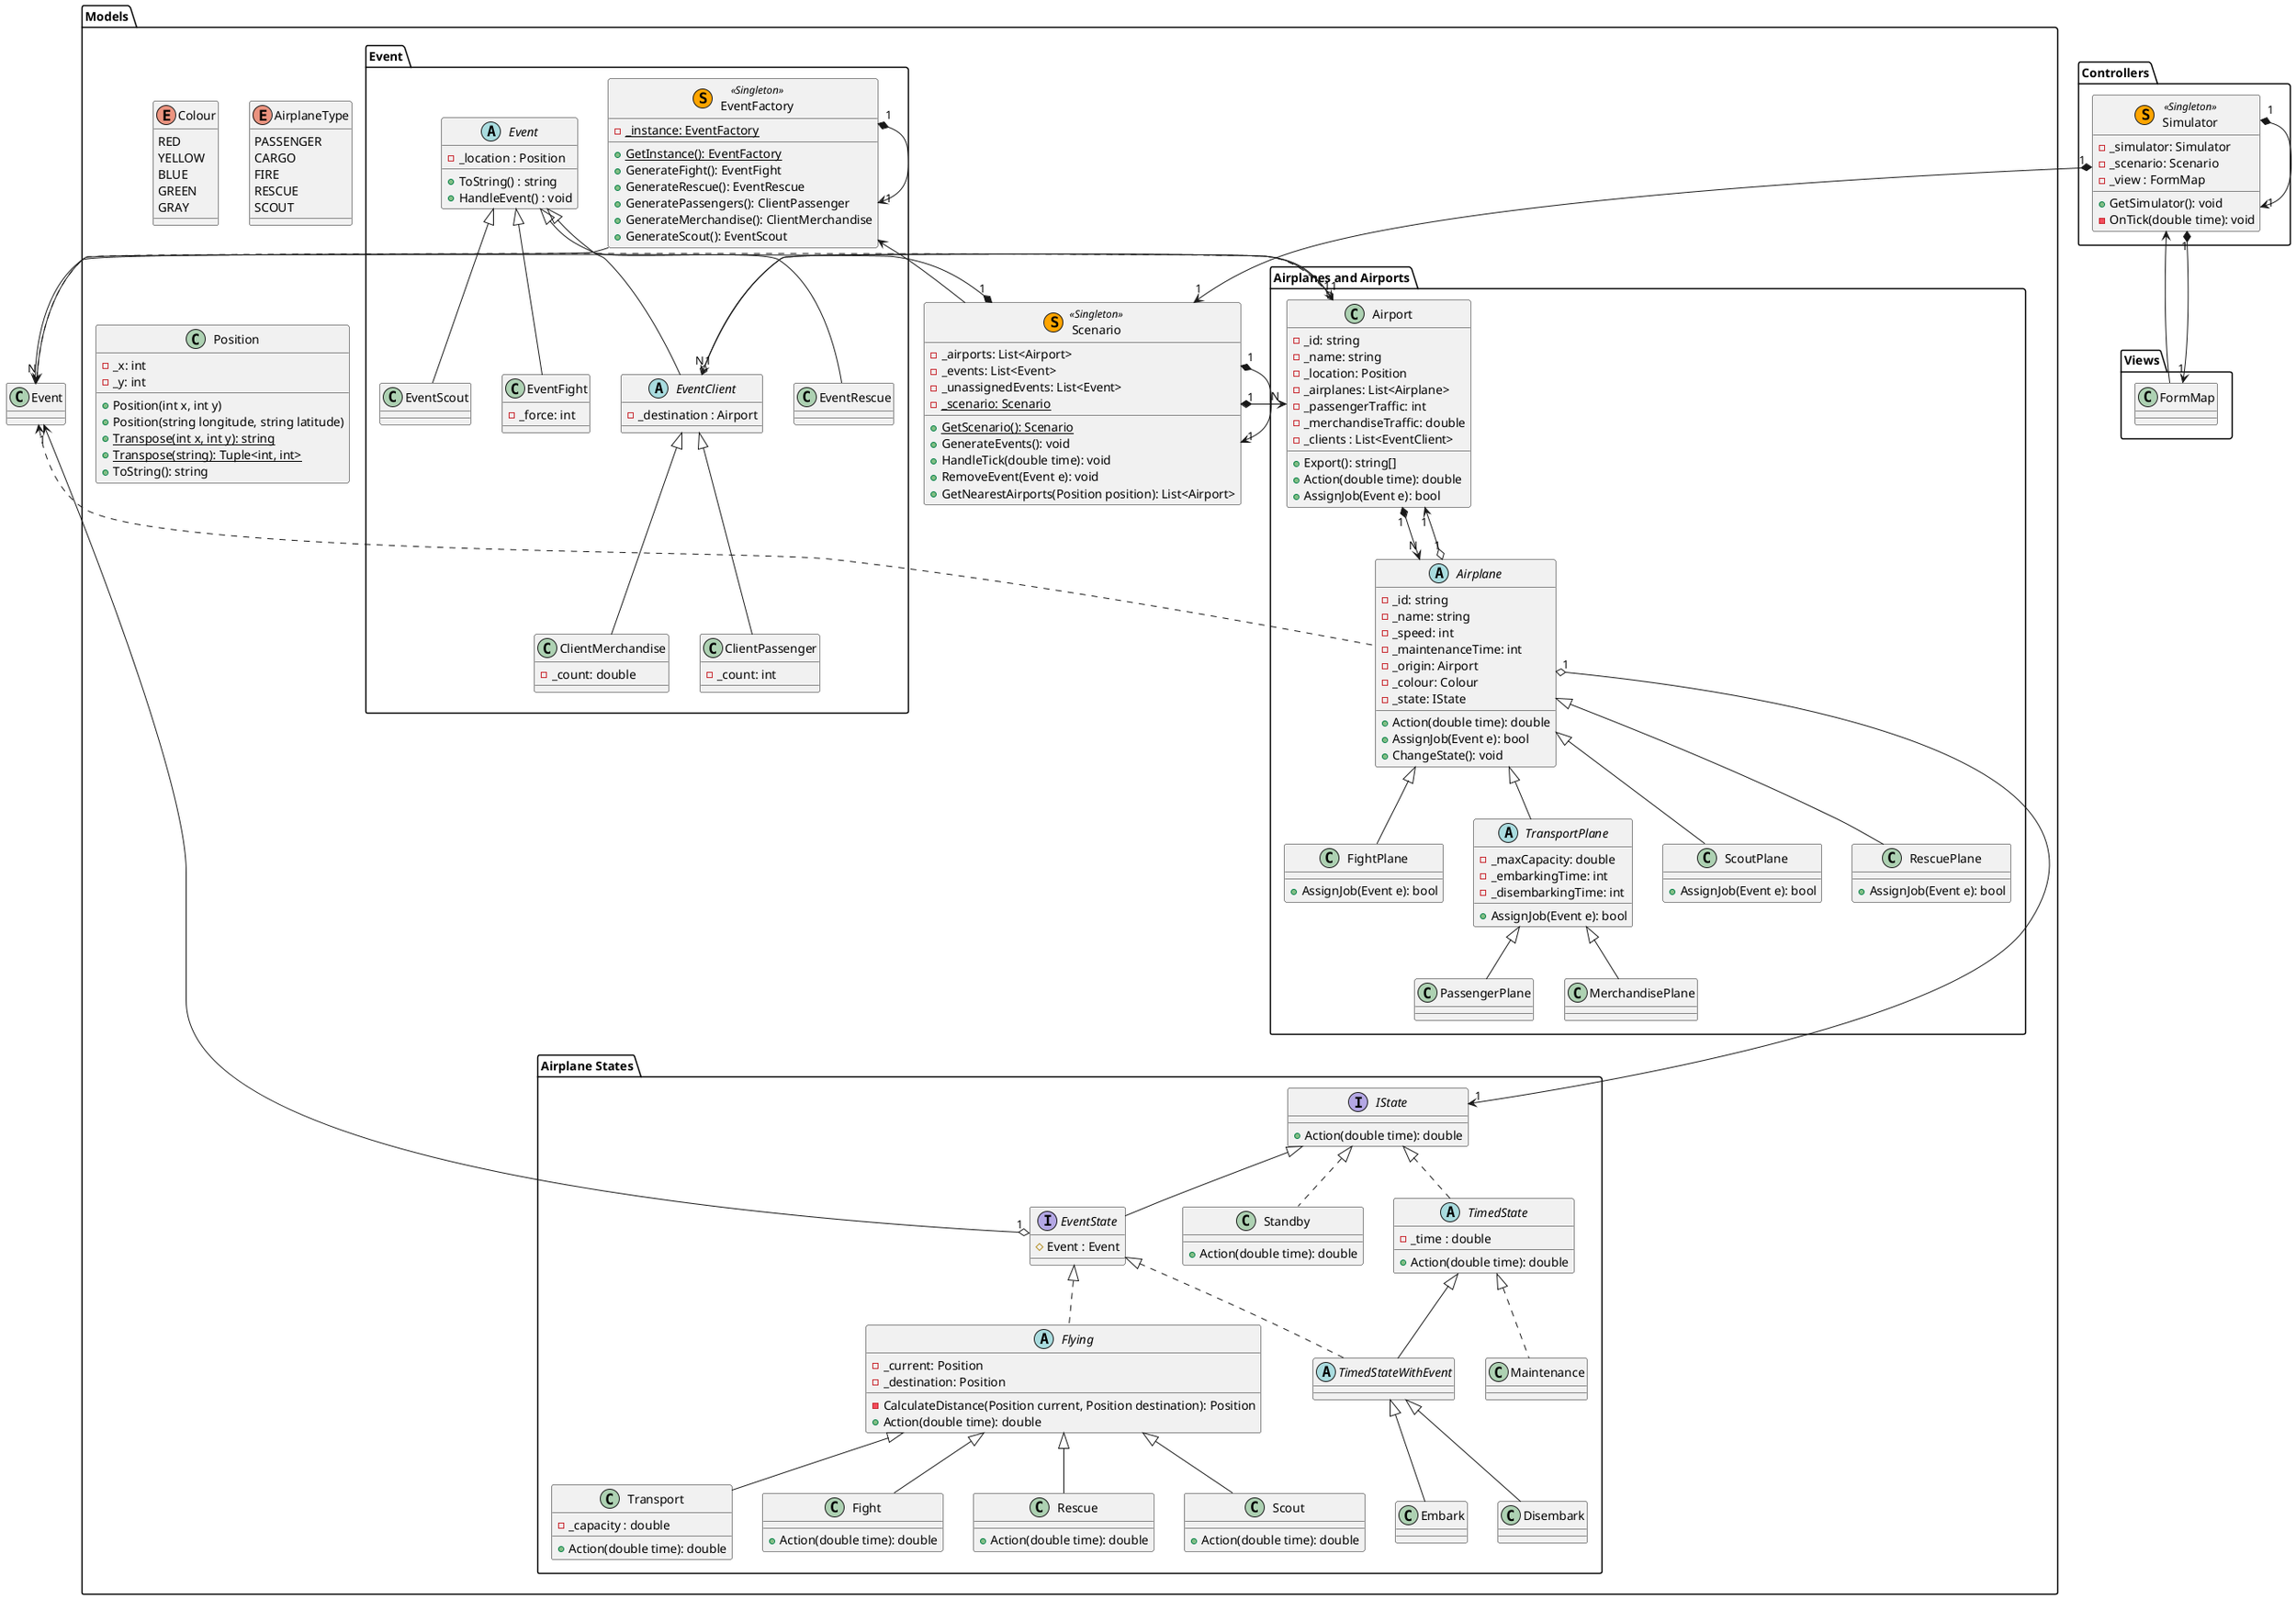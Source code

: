 @startuml


package Models {
    ' ----------------------------------- '
    ' -- Enum                          -- '
    ' Red = Rescue
    ' Yellow = Fires
    ' Blue = Cargo
    ' Green = Passenger
    ' Gray = Observer
    enum Colour {
        RED
        YELLOW
        BLUE
        GREEN
        GRAY
    }
    
    enum AirplaneType {
        PASSENGER
        CARGO
        FIRE
        RESCUE
        SCOUT
    }

    class Position {
        - _x: int
        - _y: int
        + Position(int x, int y)
        + Position(string longitude, string latitude)
        + {static} Transpose(int x, int y): string
        + {static} Transpose(string): Tuple<int, int>
        + ToString(): string
    }

    class Scenario << (S, Orange) Singleton >> {
        - _airports: List<Airport>
        - _events: List<Event>
        - _unassignedEvents: List<Event>
        - {static} _scenario: Scenario
        + {static} GetScenario(): Scenario
        + GenerateEvents(): void
        + HandleTick(double time): void
        + RemoveEvent(Event e): void
        + GetNearestAirports(Position position): List<Airport>
    }
    
    ' -----------------------------------'
    ' -- Airport Management           -- '
    package "Airplanes and Airports" {
        class Airport {
            - _id: string
            - _name: string
            - _location: Position
            - _airplanes: List<Airplane>
            - _passengerTraffic: int
            - _merchandiseTraffic: double
            - _clients : List<EventClient>
            + Export(): string[]
            + Action(double time): double
            + AssignJob(Event e): bool
        }
    
        abstract class Airplane {
            - _id: string
            - _name: string
            - _speed: int
            - _maintenanceTime: int
            - _origin: Airport
            - _colour: Colour 
            - _state: IState
            + Action(double time): double
            + AssignJob(Event e): bool
            + ChangeState(): void
        }

        class FightPlane extends Airplane{
            + AssignJob(Event e): bool
        }
        
        abstract class TransportPlane extends Airplane {
            - _maxCapacity: double
            - _embarkingTime: int
            - _disembarkingTime: int
            + AssignJob(Event e): bool
        }
        
        class PassengerPlane extends TransportPlane {
        }
        
        class MerchandisePlane extends TransportPlane {
        }
        
        class ScoutPlane extends Airplane{
            + AssignJob(Event e): bool
        }
        
        class RescuePlane extends Airplane{
            + AssignJob(Event e): bool
        }
    }
    
    ' -----------------------------------'
    ' -- Airplane States              -- '
    
    package "Airplane States" {
        interface IState {
            + Action(double time): double
        }
        
        abstract class Flying implements EventState {
            - _current: Position
            - _destination: Position
            - CalculateDistance(Position current, Position destination): Position
            + Action(double time): double
        }
        
        class Standby implements IState {
            + Action(double time): double
        }
        
        interface EventState extends IState {
            # Event : Event
        }
        
        abstract TimedState implements IState {
            - _time : double
            + Action(double time): double
        }
        
        class Maintenance implements TimedState {
        }
        
        abstract class TimedStateWithEvent extends TimedState implements EventState {
        }
        
        class Embark extends TimedStateWithEvent {
        }
        
        class Disembark extends TimedStateWithEvent {
        }
        
        class Transport extends Flying {
            - _capacity : double
            + Action(double time): double
        }
        
        class Fight extends Flying {
            + Action(double time): double
        }
        
        class Rescue extends Flying {
            + Action(double time): double
        }
        
        class Scout extends Flying {
            + Action(double time): double
        }
    }
    
    ' ---------------------------------- '
    ' -- Events Management            -- '
    package Event {
        class EventFactory << (S,orange) Singleton>> {
            - {static} _instance: EventFactory
            + {static} GetInstance(): EventFactory
            + GenerateFight(): EventFight
            + GenerateRescue(): EventRescue
            + GeneratePassengers(): ClientPassenger
            + GenerateMerchandise(): ClientMerchandise
            + GenerateScout(): EventScout
        }

        abstract class Event {
            - _location : Position
            + ToString() : string
            + HandleEvent() : void
        }

        abstract class EventClient extends Event {
            - _destination : Airport
        }

        together {
            class ClientPassenger extends EventClient {
                - _count: int
            }

            class ClientMerchandise extends EventClient {
                - _count: double
            }
        }

        class EventRescue extends Event {
        }

        class EventScout extends Event {
        }

        class EventFight extends Event {
            - _force: int
        }
    }
}

package Controllers {
    class Simulator << (S,orange) Singleton>> {
        - _simulator: Simulator
        - _scenario: Scenario
        - _view : FormMap
        + GetSimulator(): void
        - OnTick(double time): void
    }
}

package Views {
    class FormMap {
    }
}

' Relations
' - Global
' -- Controller and View
Simulator "1" *--> "1" FormMap
FormMap --> Simulator
' -- Controller and Model
Simulator "1" *--> "1" Scenario
Simulator "1" *--> "1" Simulator

' - Model
' -- Scenario
Scenario -d-> EventFactory
Scenario "1" *--> "1" Scenario
Scenario "1" *-d-> "N" Event
Scenario "1" *-l-> "N" Airport

' -- Airport
Airport "1" *--> "N" Airplane
Airport "1" o-> "N" EventClient

' -- Airplane
Airplane "1" o---d-> "1" IState
Airplane "1" o--> "1" Airport

' -- Events
EventFactory --> Event
EventFactory "1" *--> "1" EventFactory
EventState "1" o--> "1" Event

EventClient "1" o-> "1" Airport
Event <.. Airport
Event <.. Airplane
   
@enduml
